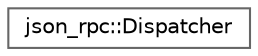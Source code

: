 digraph "Graphical Class Hierarchy"
{
 // LATEX_PDF_SIZE
  bgcolor="transparent";
  edge [fontname=Helvetica,fontsize=10,labelfontname=Helvetica,labelfontsize=10];
  node [fontname=Helvetica,fontsize=10,shape=box,height=0.2,width=0.4];
  rankdir="LR";
  Node0 [id="Node000000",label="json_rpc::Dispatcher",height=0.2,width=0.4,color="grey40", fillcolor="white", style="filled",URL="$classjson__rpc_1_1Dispatcher.html",tooltip="A class responsible for dispatching JSON-RPC requests to the appropriate handlers."];
}
